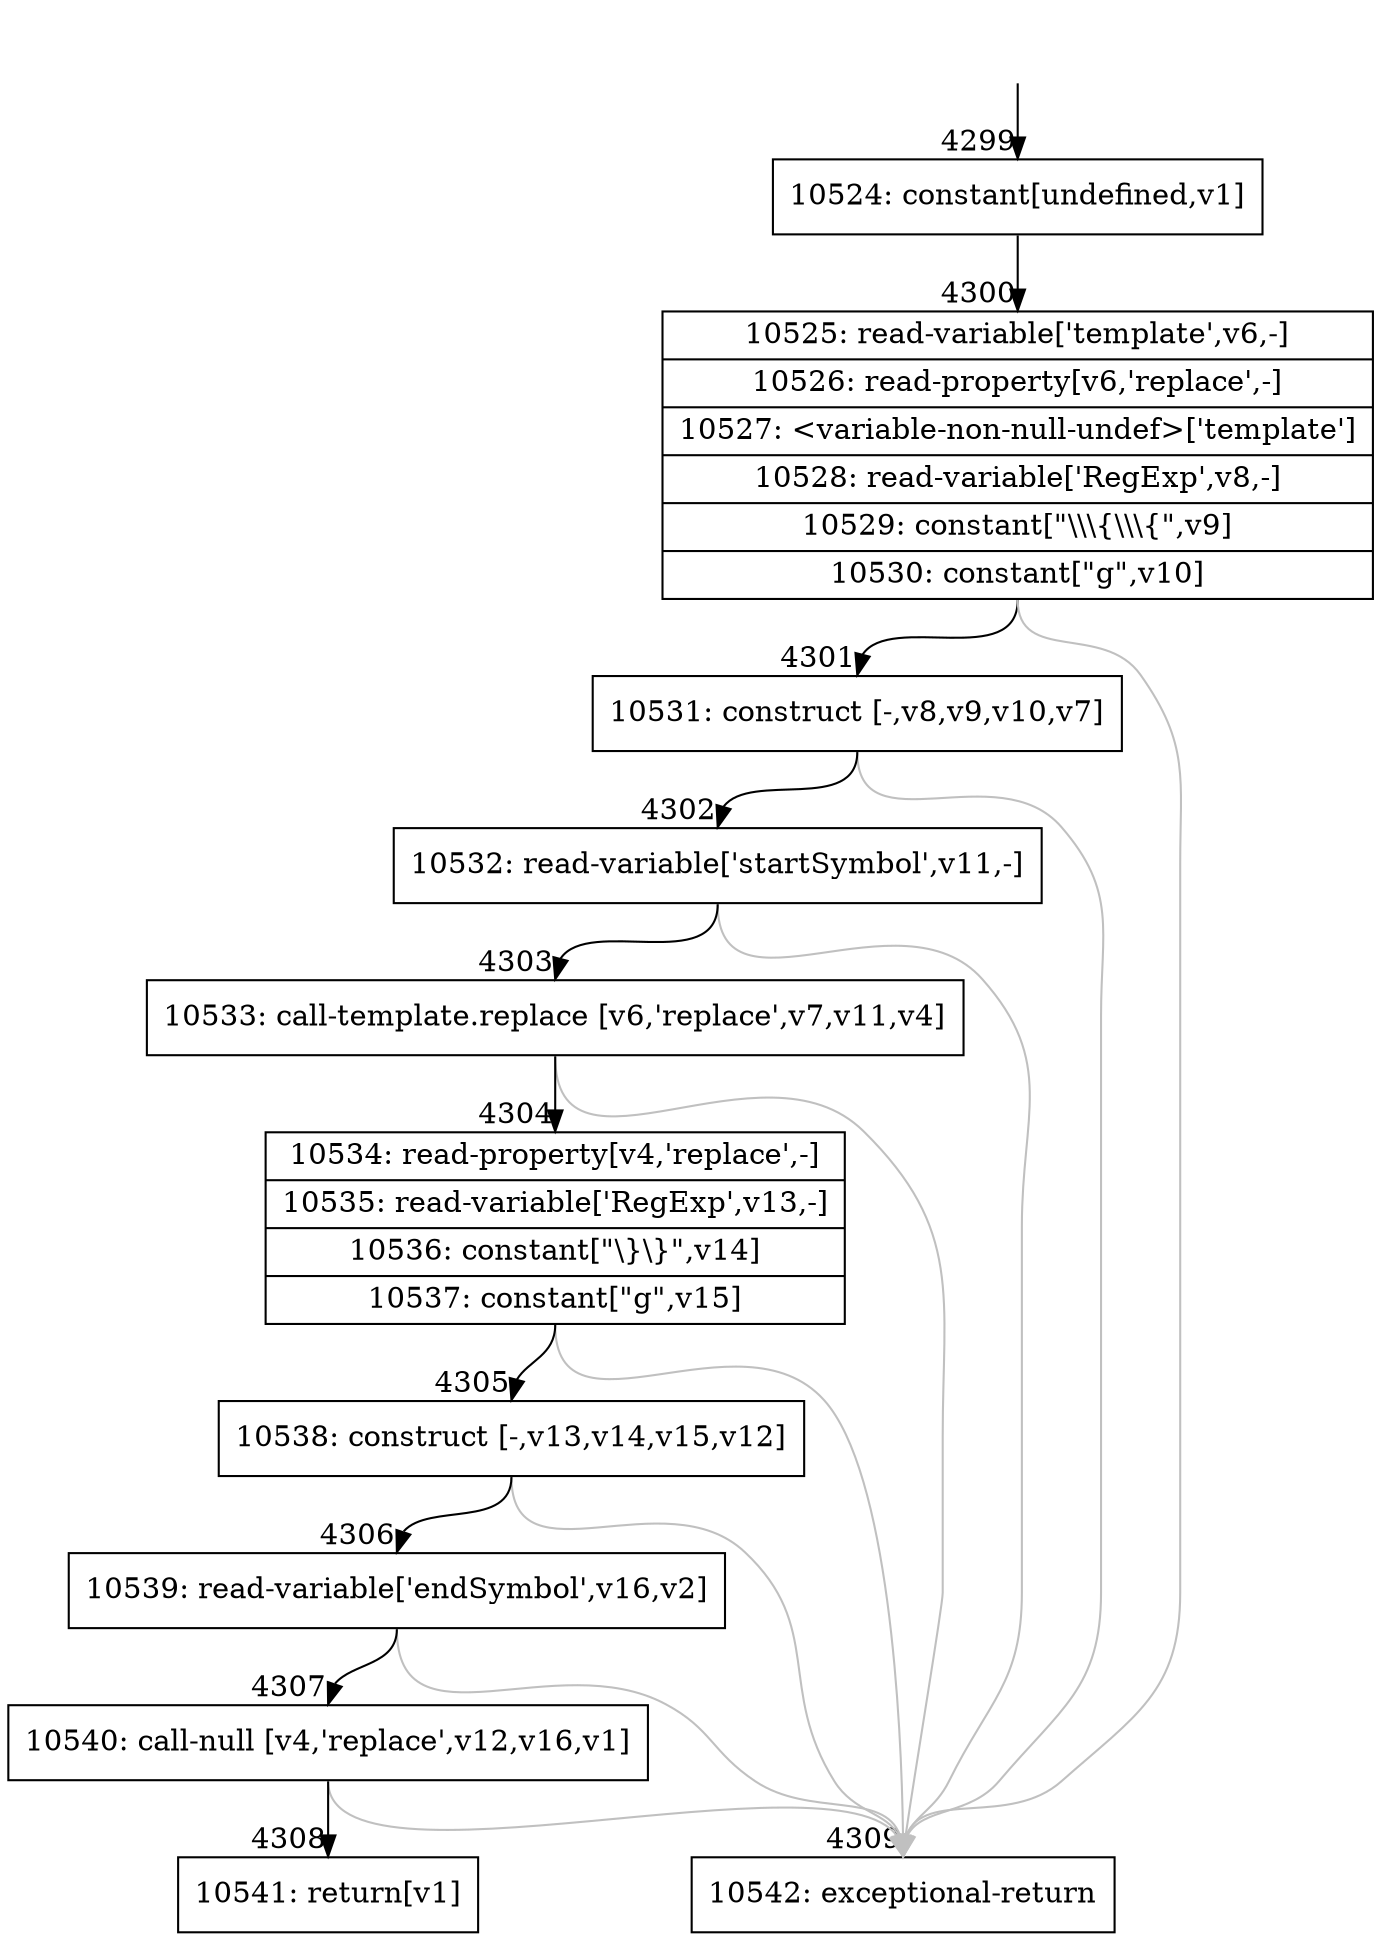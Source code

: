 digraph {
rankdir="TD"
BB_entry356[shape=none,label=""];
BB_entry356 -> BB4299 [tailport=s, headport=n, headlabel="    4299"]
BB4299 [shape=record label="{10524: constant[undefined,v1]}" ] 
BB4299 -> BB4300 [tailport=s, headport=n, headlabel="      4300"]
BB4300 [shape=record label="{10525: read-variable['template',v6,-]|10526: read-property[v6,'replace',-]|10527: \<variable-non-null-undef\>['template']|10528: read-variable['RegExp',v8,-]|10529: constant[\"\\\\\\\{\\\\\\\{\",v9]|10530: constant[\"g\",v10]}" ] 
BB4300 -> BB4301 [tailport=s, headport=n, headlabel="      4301"]
BB4300 -> BB4309 [tailport=s, headport=n, color=gray, headlabel="      4309"]
BB4301 [shape=record label="{10531: construct [-,v8,v9,v10,v7]}" ] 
BB4301 -> BB4302 [tailport=s, headport=n, headlabel="      4302"]
BB4301 -> BB4309 [tailport=s, headport=n, color=gray]
BB4302 [shape=record label="{10532: read-variable['startSymbol',v11,-]}" ] 
BB4302 -> BB4303 [tailport=s, headport=n, headlabel="      4303"]
BB4302 -> BB4309 [tailport=s, headport=n, color=gray]
BB4303 [shape=record label="{10533: call-template.replace [v6,'replace',v7,v11,v4]}" ] 
BB4303 -> BB4304 [tailport=s, headport=n, headlabel="      4304"]
BB4303 -> BB4309 [tailport=s, headport=n, color=gray]
BB4304 [shape=record label="{10534: read-property[v4,'replace',-]|10535: read-variable['RegExp',v13,-]|10536: constant[\"\\\}\\\}\",v14]|10537: constant[\"g\",v15]}" ] 
BB4304 -> BB4305 [tailport=s, headport=n, headlabel="      4305"]
BB4304 -> BB4309 [tailport=s, headport=n, color=gray]
BB4305 [shape=record label="{10538: construct [-,v13,v14,v15,v12]}" ] 
BB4305 -> BB4306 [tailport=s, headport=n, headlabel="      4306"]
BB4305 -> BB4309 [tailport=s, headport=n, color=gray]
BB4306 [shape=record label="{10539: read-variable['endSymbol',v16,v2]}" ] 
BB4306 -> BB4307 [tailport=s, headport=n, headlabel="      4307"]
BB4306 -> BB4309 [tailport=s, headport=n, color=gray]
BB4307 [shape=record label="{10540: call-null [v4,'replace',v12,v16,v1]}" ] 
BB4307 -> BB4308 [tailport=s, headport=n, headlabel="      4308"]
BB4307 -> BB4309 [tailport=s, headport=n, color=gray]
BB4308 [shape=record label="{10541: return[v1]}" ] 
BB4309 [shape=record label="{10542: exceptional-return}" ] 
//#$~ 7320
}
